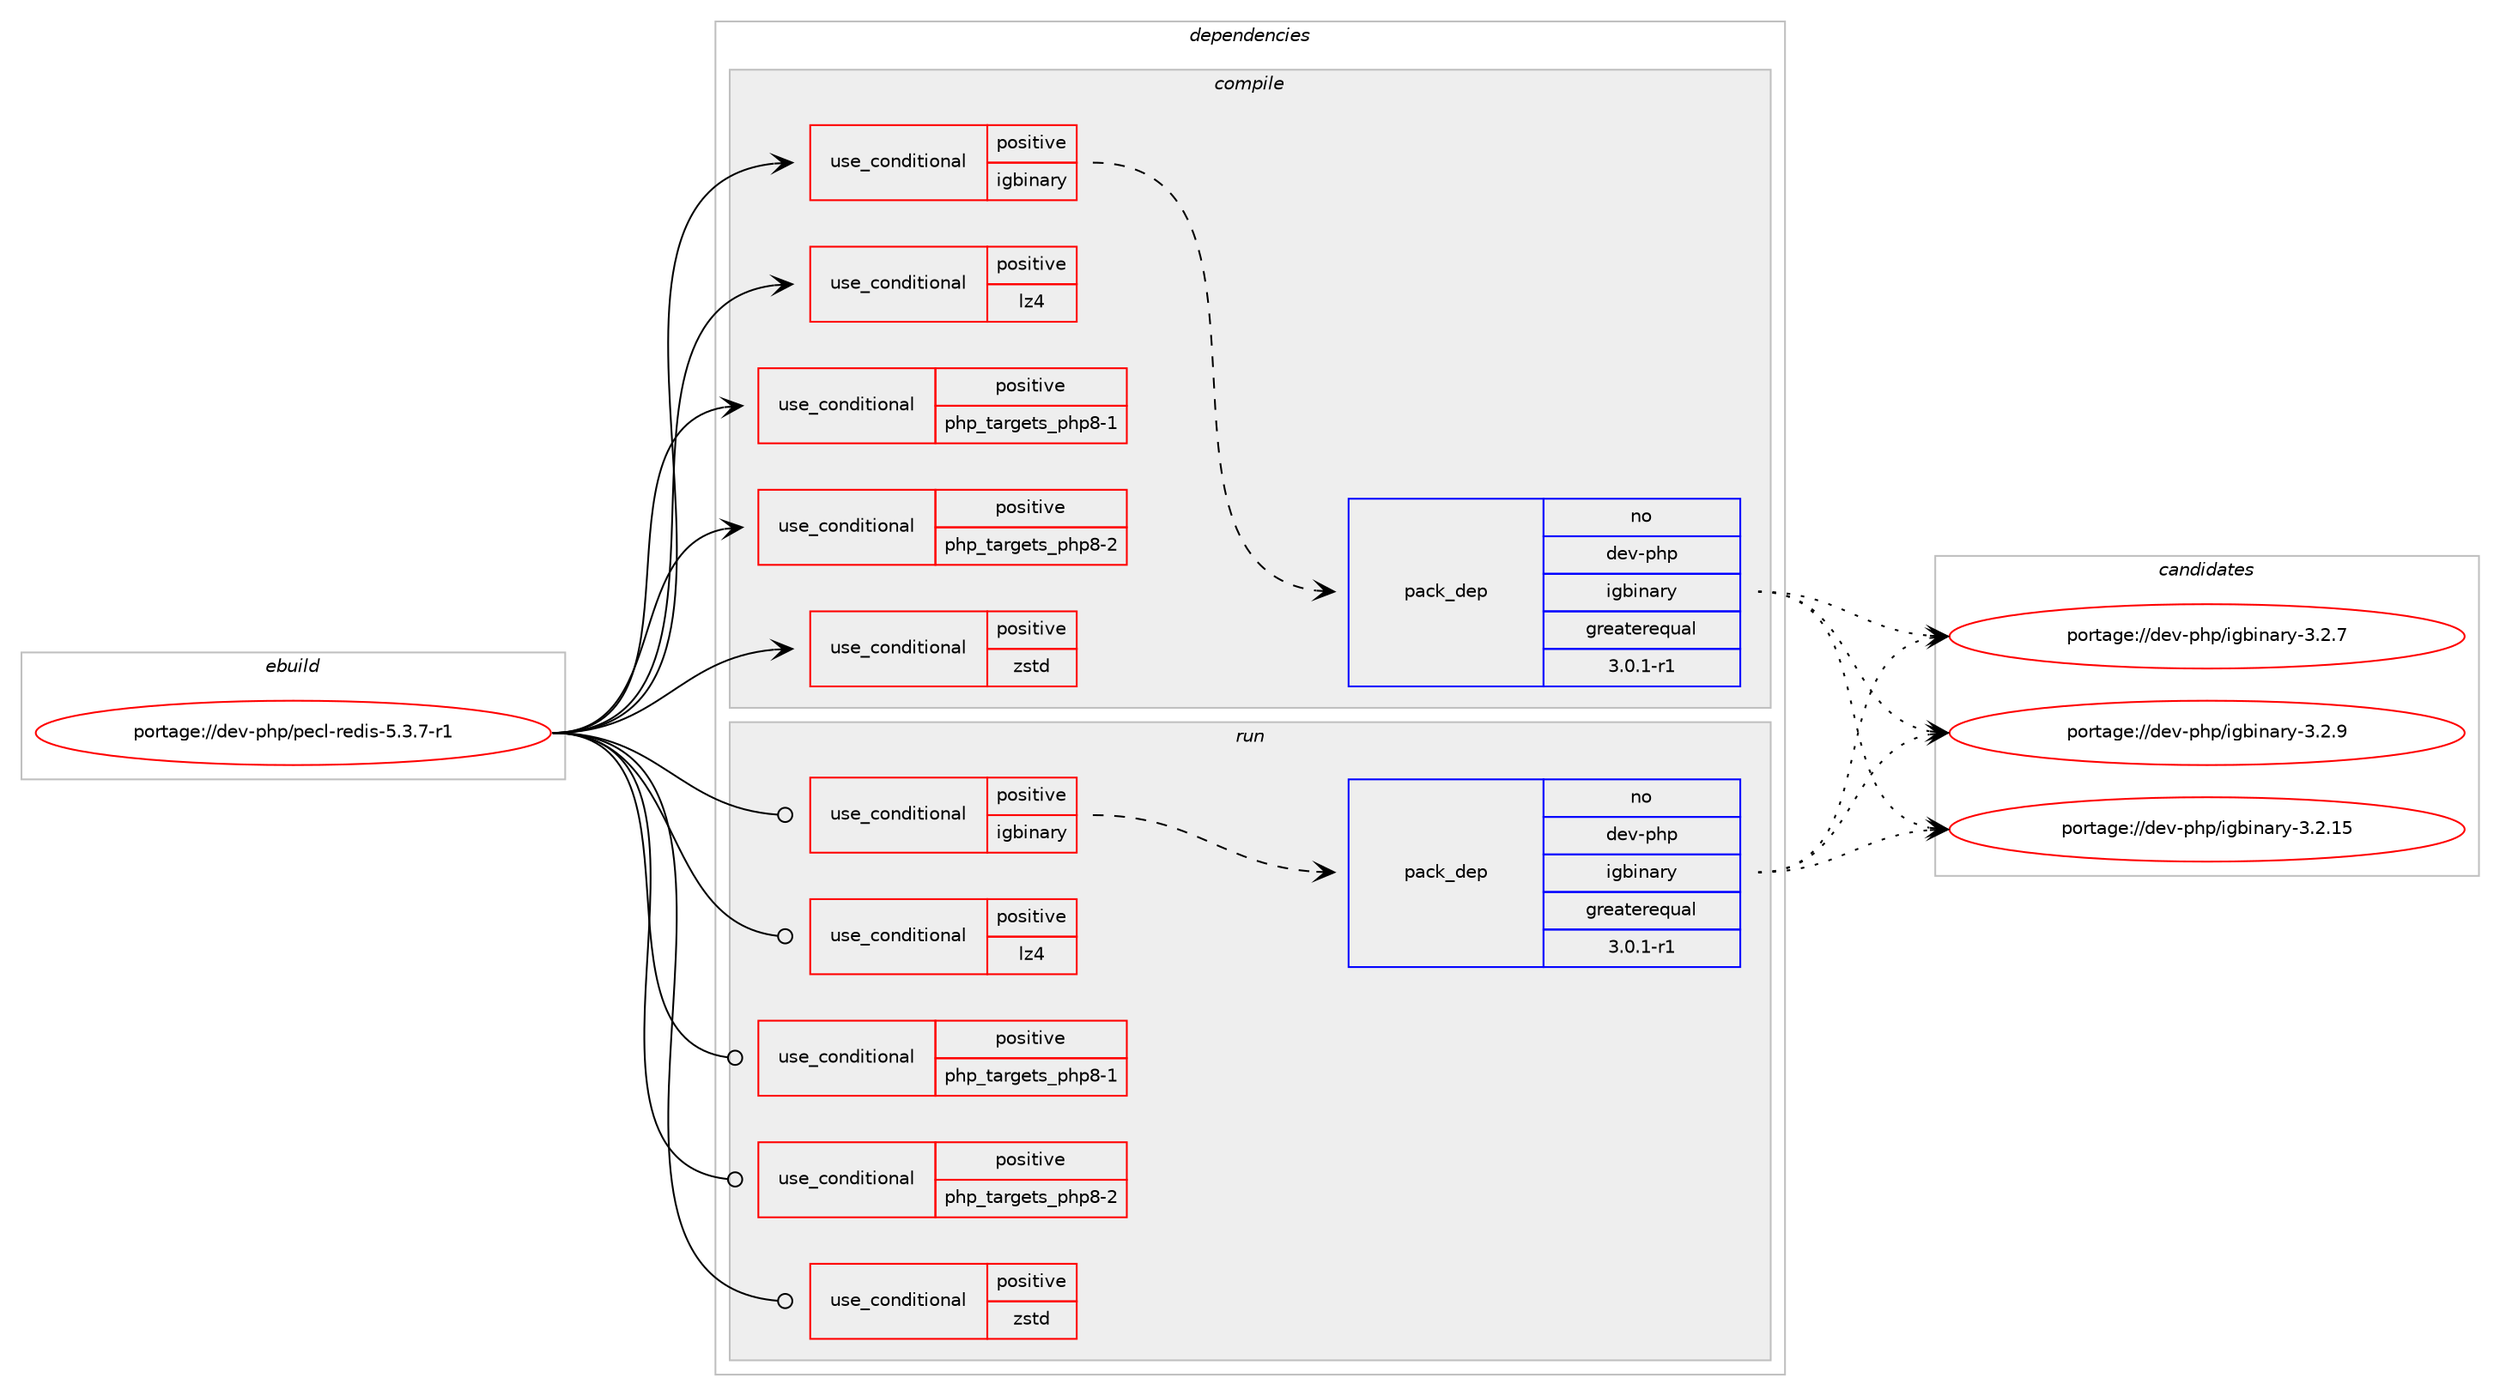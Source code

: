 digraph prolog {

# *************
# Graph options
# *************

newrank=true;
concentrate=true;
compound=true;
graph [rankdir=LR,fontname=Helvetica,fontsize=10,ranksep=1.5];#, ranksep=2.5, nodesep=0.2];
edge  [arrowhead=vee];
node  [fontname=Helvetica,fontsize=10];

# **********
# The ebuild
# **********

subgraph cluster_leftcol {
color=gray;
rank=same;
label=<<i>ebuild</i>>;
id [label="portage://dev-php/pecl-redis-5.3.7-r1", color=red, width=4, href="../dev-php/pecl-redis-5.3.7-r1.svg"];
}

# ****************
# The dependencies
# ****************

subgraph cluster_midcol {
color=gray;
label=<<i>dependencies</i>>;
subgraph cluster_compile {
fillcolor="#eeeeee";
style=filled;
label=<<i>compile</i>>;
subgraph cond29436 {
dependency70391 [label=<<TABLE BORDER="0" CELLBORDER="1" CELLSPACING="0" CELLPADDING="4"><TR><TD ROWSPAN="3" CELLPADDING="10">use_conditional</TD></TR><TR><TD>positive</TD></TR><TR><TD>igbinary</TD></TR></TABLE>>, shape=none, color=red];
subgraph pack39749 {
dependency70392 [label=<<TABLE BORDER="0" CELLBORDER="1" CELLSPACING="0" CELLPADDING="4" WIDTH="220"><TR><TD ROWSPAN="6" CELLPADDING="30">pack_dep</TD></TR><TR><TD WIDTH="110">no</TD></TR><TR><TD>dev-php</TD></TR><TR><TD>igbinary</TD></TR><TR><TD>greaterequal</TD></TR><TR><TD>3.0.1-r1</TD></TR></TABLE>>, shape=none, color=blue];
}
dependency70391:e -> dependency70392:w [weight=20,style="dashed",arrowhead="vee"];
}
id:e -> dependency70391:w [weight=20,style="solid",arrowhead="vee"];
subgraph cond29437 {
dependency70393 [label=<<TABLE BORDER="0" CELLBORDER="1" CELLSPACING="0" CELLPADDING="4"><TR><TD ROWSPAN="3" CELLPADDING="10">use_conditional</TD></TR><TR><TD>positive</TD></TR><TR><TD>lz4</TD></TR></TABLE>>, shape=none, color=red];
# *** BEGIN UNKNOWN DEPENDENCY TYPE (TODO) ***
# dependency70393 -> package_dependency(portage://dev-php/pecl-redis-5.3.7-r1,install,no,app-arch,lz4,none,[,,],any_same_slot,[])
# *** END UNKNOWN DEPENDENCY TYPE (TODO) ***

}
id:e -> dependency70393:w [weight=20,style="solid",arrowhead="vee"];
subgraph cond29438 {
dependency70394 [label=<<TABLE BORDER="0" CELLBORDER="1" CELLSPACING="0" CELLPADDING="4"><TR><TD ROWSPAN="3" CELLPADDING="10">use_conditional</TD></TR><TR><TD>positive</TD></TR><TR><TD>php_targets_php8-1</TD></TR></TABLE>>, shape=none, color=red];
# *** BEGIN UNKNOWN DEPENDENCY TYPE (TODO) ***
# dependency70394 -> package_dependency(portage://dev-php/pecl-redis-5.3.7-r1,install,no,dev-lang,php,none,[,,],[slot(8.1)],[use(optenable(json),positive),use(optenable(session),negative)])
# *** END UNKNOWN DEPENDENCY TYPE (TODO) ***

}
id:e -> dependency70394:w [weight=20,style="solid",arrowhead="vee"];
subgraph cond29439 {
dependency70395 [label=<<TABLE BORDER="0" CELLBORDER="1" CELLSPACING="0" CELLPADDING="4"><TR><TD ROWSPAN="3" CELLPADDING="10">use_conditional</TD></TR><TR><TD>positive</TD></TR><TR><TD>php_targets_php8-2</TD></TR></TABLE>>, shape=none, color=red];
# *** BEGIN UNKNOWN DEPENDENCY TYPE (TODO) ***
# dependency70395 -> package_dependency(portage://dev-php/pecl-redis-5.3.7-r1,install,no,dev-lang,php,none,[,,],[slot(8.2)],[use(optenable(json),positive),use(optenable(session),negative)])
# *** END UNKNOWN DEPENDENCY TYPE (TODO) ***

}
id:e -> dependency70395:w [weight=20,style="solid",arrowhead="vee"];
subgraph cond29440 {
dependency70396 [label=<<TABLE BORDER="0" CELLBORDER="1" CELLSPACING="0" CELLPADDING="4"><TR><TD ROWSPAN="3" CELLPADDING="10">use_conditional</TD></TR><TR><TD>positive</TD></TR><TR><TD>zstd</TD></TR></TABLE>>, shape=none, color=red];
# *** BEGIN UNKNOWN DEPENDENCY TYPE (TODO) ***
# dependency70396 -> package_dependency(portage://dev-php/pecl-redis-5.3.7-r1,install,no,app-arch,zstd,none,[,,],any_same_slot,[])
# *** END UNKNOWN DEPENDENCY TYPE (TODO) ***

}
id:e -> dependency70396:w [weight=20,style="solid",arrowhead="vee"];
}
subgraph cluster_compileandrun {
fillcolor="#eeeeee";
style=filled;
label=<<i>compile and run</i>>;
}
subgraph cluster_run {
fillcolor="#eeeeee";
style=filled;
label=<<i>run</i>>;
subgraph cond29441 {
dependency70397 [label=<<TABLE BORDER="0" CELLBORDER="1" CELLSPACING="0" CELLPADDING="4"><TR><TD ROWSPAN="3" CELLPADDING="10">use_conditional</TD></TR><TR><TD>positive</TD></TR><TR><TD>igbinary</TD></TR></TABLE>>, shape=none, color=red];
subgraph pack39750 {
dependency70398 [label=<<TABLE BORDER="0" CELLBORDER="1" CELLSPACING="0" CELLPADDING="4" WIDTH="220"><TR><TD ROWSPAN="6" CELLPADDING="30">pack_dep</TD></TR><TR><TD WIDTH="110">no</TD></TR><TR><TD>dev-php</TD></TR><TR><TD>igbinary</TD></TR><TR><TD>greaterequal</TD></TR><TR><TD>3.0.1-r1</TD></TR></TABLE>>, shape=none, color=blue];
}
dependency70397:e -> dependency70398:w [weight=20,style="dashed",arrowhead="vee"];
}
id:e -> dependency70397:w [weight=20,style="solid",arrowhead="odot"];
subgraph cond29442 {
dependency70399 [label=<<TABLE BORDER="0" CELLBORDER="1" CELLSPACING="0" CELLPADDING="4"><TR><TD ROWSPAN="3" CELLPADDING="10">use_conditional</TD></TR><TR><TD>positive</TD></TR><TR><TD>lz4</TD></TR></TABLE>>, shape=none, color=red];
# *** BEGIN UNKNOWN DEPENDENCY TYPE (TODO) ***
# dependency70399 -> package_dependency(portage://dev-php/pecl-redis-5.3.7-r1,run,no,app-arch,lz4,none,[,,],any_same_slot,[])
# *** END UNKNOWN DEPENDENCY TYPE (TODO) ***

}
id:e -> dependency70399:w [weight=20,style="solid",arrowhead="odot"];
subgraph cond29443 {
dependency70400 [label=<<TABLE BORDER="0" CELLBORDER="1" CELLSPACING="0" CELLPADDING="4"><TR><TD ROWSPAN="3" CELLPADDING="10">use_conditional</TD></TR><TR><TD>positive</TD></TR><TR><TD>php_targets_php8-1</TD></TR></TABLE>>, shape=none, color=red];
# *** BEGIN UNKNOWN DEPENDENCY TYPE (TODO) ***
# dependency70400 -> package_dependency(portage://dev-php/pecl-redis-5.3.7-r1,run,no,dev-lang,php,none,[,,],[slot(8.1)],[use(optenable(json),positive),use(optenable(session),negative)])
# *** END UNKNOWN DEPENDENCY TYPE (TODO) ***

}
id:e -> dependency70400:w [weight=20,style="solid",arrowhead="odot"];
subgraph cond29444 {
dependency70401 [label=<<TABLE BORDER="0" CELLBORDER="1" CELLSPACING="0" CELLPADDING="4"><TR><TD ROWSPAN="3" CELLPADDING="10">use_conditional</TD></TR><TR><TD>positive</TD></TR><TR><TD>php_targets_php8-2</TD></TR></TABLE>>, shape=none, color=red];
# *** BEGIN UNKNOWN DEPENDENCY TYPE (TODO) ***
# dependency70401 -> package_dependency(portage://dev-php/pecl-redis-5.3.7-r1,run,no,dev-lang,php,none,[,,],[slot(8.2)],[use(optenable(json),positive),use(optenable(session),negative)])
# *** END UNKNOWN DEPENDENCY TYPE (TODO) ***

}
id:e -> dependency70401:w [weight=20,style="solid",arrowhead="odot"];
subgraph cond29445 {
dependency70402 [label=<<TABLE BORDER="0" CELLBORDER="1" CELLSPACING="0" CELLPADDING="4"><TR><TD ROWSPAN="3" CELLPADDING="10">use_conditional</TD></TR><TR><TD>positive</TD></TR><TR><TD>zstd</TD></TR></TABLE>>, shape=none, color=red];
# *** BEGIN UNKNOWN DEPENDENCY TYPE (TODO) ***
# dependency70402 -> package_dependency(portage://dev-php/pecl-redis-5.3.7-r1,run,no,app-arch,zstd,none,[,,],any_same_slot,[])
# *** END UNKNOWN DEPENDENCY TYPE (TODO) ***

}
id:e -> dependency70402:w [weight=20,style="solid",arrowhead="odot"];
# *** BEGIN UNKNOWN DEPENDENCY TYPE (TODO) ***
# id -> package_dependency(portage://dev-php/pecl-redis-5.3.7-r1,run,weak,dev-php,pecl-redis,none,[,,],[slot(7)],[])
# *** END UNKNOWN DEPENDENCY TYPE (TODO) ***

}
}

# **************
# The candidates
# **************

subgraph cluster_choices {
rank=same;
color=gray;
label=<<i>candidates</i>>;

subgraph choice39749 {
color=black;
nodesep=1;
choice1001011184511210411247105103981051109711412145514650464953 [label="portage://dev-php/igbinary-3.2.15", color=red, width=4,href="../dev-php/igbinary-3.2.15.svg"];
choice10010111845112104112471051039810511097114121455146504655 [label="portage://dev-php/igbinary-3.2.7", color=red, width=4,href="../dev-php/igbinary-3.2.7.svg"];
choice10010111845112104112471051039810511097114121455146504657 [label="portage://dev-php/igbinary-3.2.9", color=red, width=4,href="../dev-php/igbinary-3.2.9.svg"];
dependency70392:e -> choice1001011184511210411247105103981051109711412145514650464953:w [style=dotted,weight="100"];
dependency70392:e -> choice10010111845112104112471051039810511097114121455146504655:w [style=dotted,weight="100"];
dependency70392:e -> choice10010111845112104112471051039810511097114121455146504657:w [style=dotted,weight="100"];
}
subgraph choice39750 {
color=black;
nodesep=1;
choice1001011184511210411247105103981051109711412145514650464953 [label="portage://dev-php/igbinary-3.2.15", color=red, width=4,href="../dev-php/igbinary-3.2.15.svg"];
choice10010111845112104112471051039810511097114121455146504655 [label="portage://dev-php/igbinary-3.2.7", color=red, width=4,href="../dev-php/igbinary-3.2.7.svg"];
choice10010111845112104112471051039810511097114121455146504657 [label="portage://dev-php/igbinary-3.2.9", color=red, width=4,href="../dev-php/igbinary-3.2.9.svg"];
dependency70398:e -> choice1001011184511210411247105103981051109711412145514650464953:w [style=dotted,weight="100"];
dependency70398:e -> choice10010111845112104112471051039810511097114121455146504655:w [style=dotted,weight="100"];
dependency70398:e -> choice10010111845112104112471051039810511097114121455146504657:w [style=dotted,weight="100"];
}
}

}
